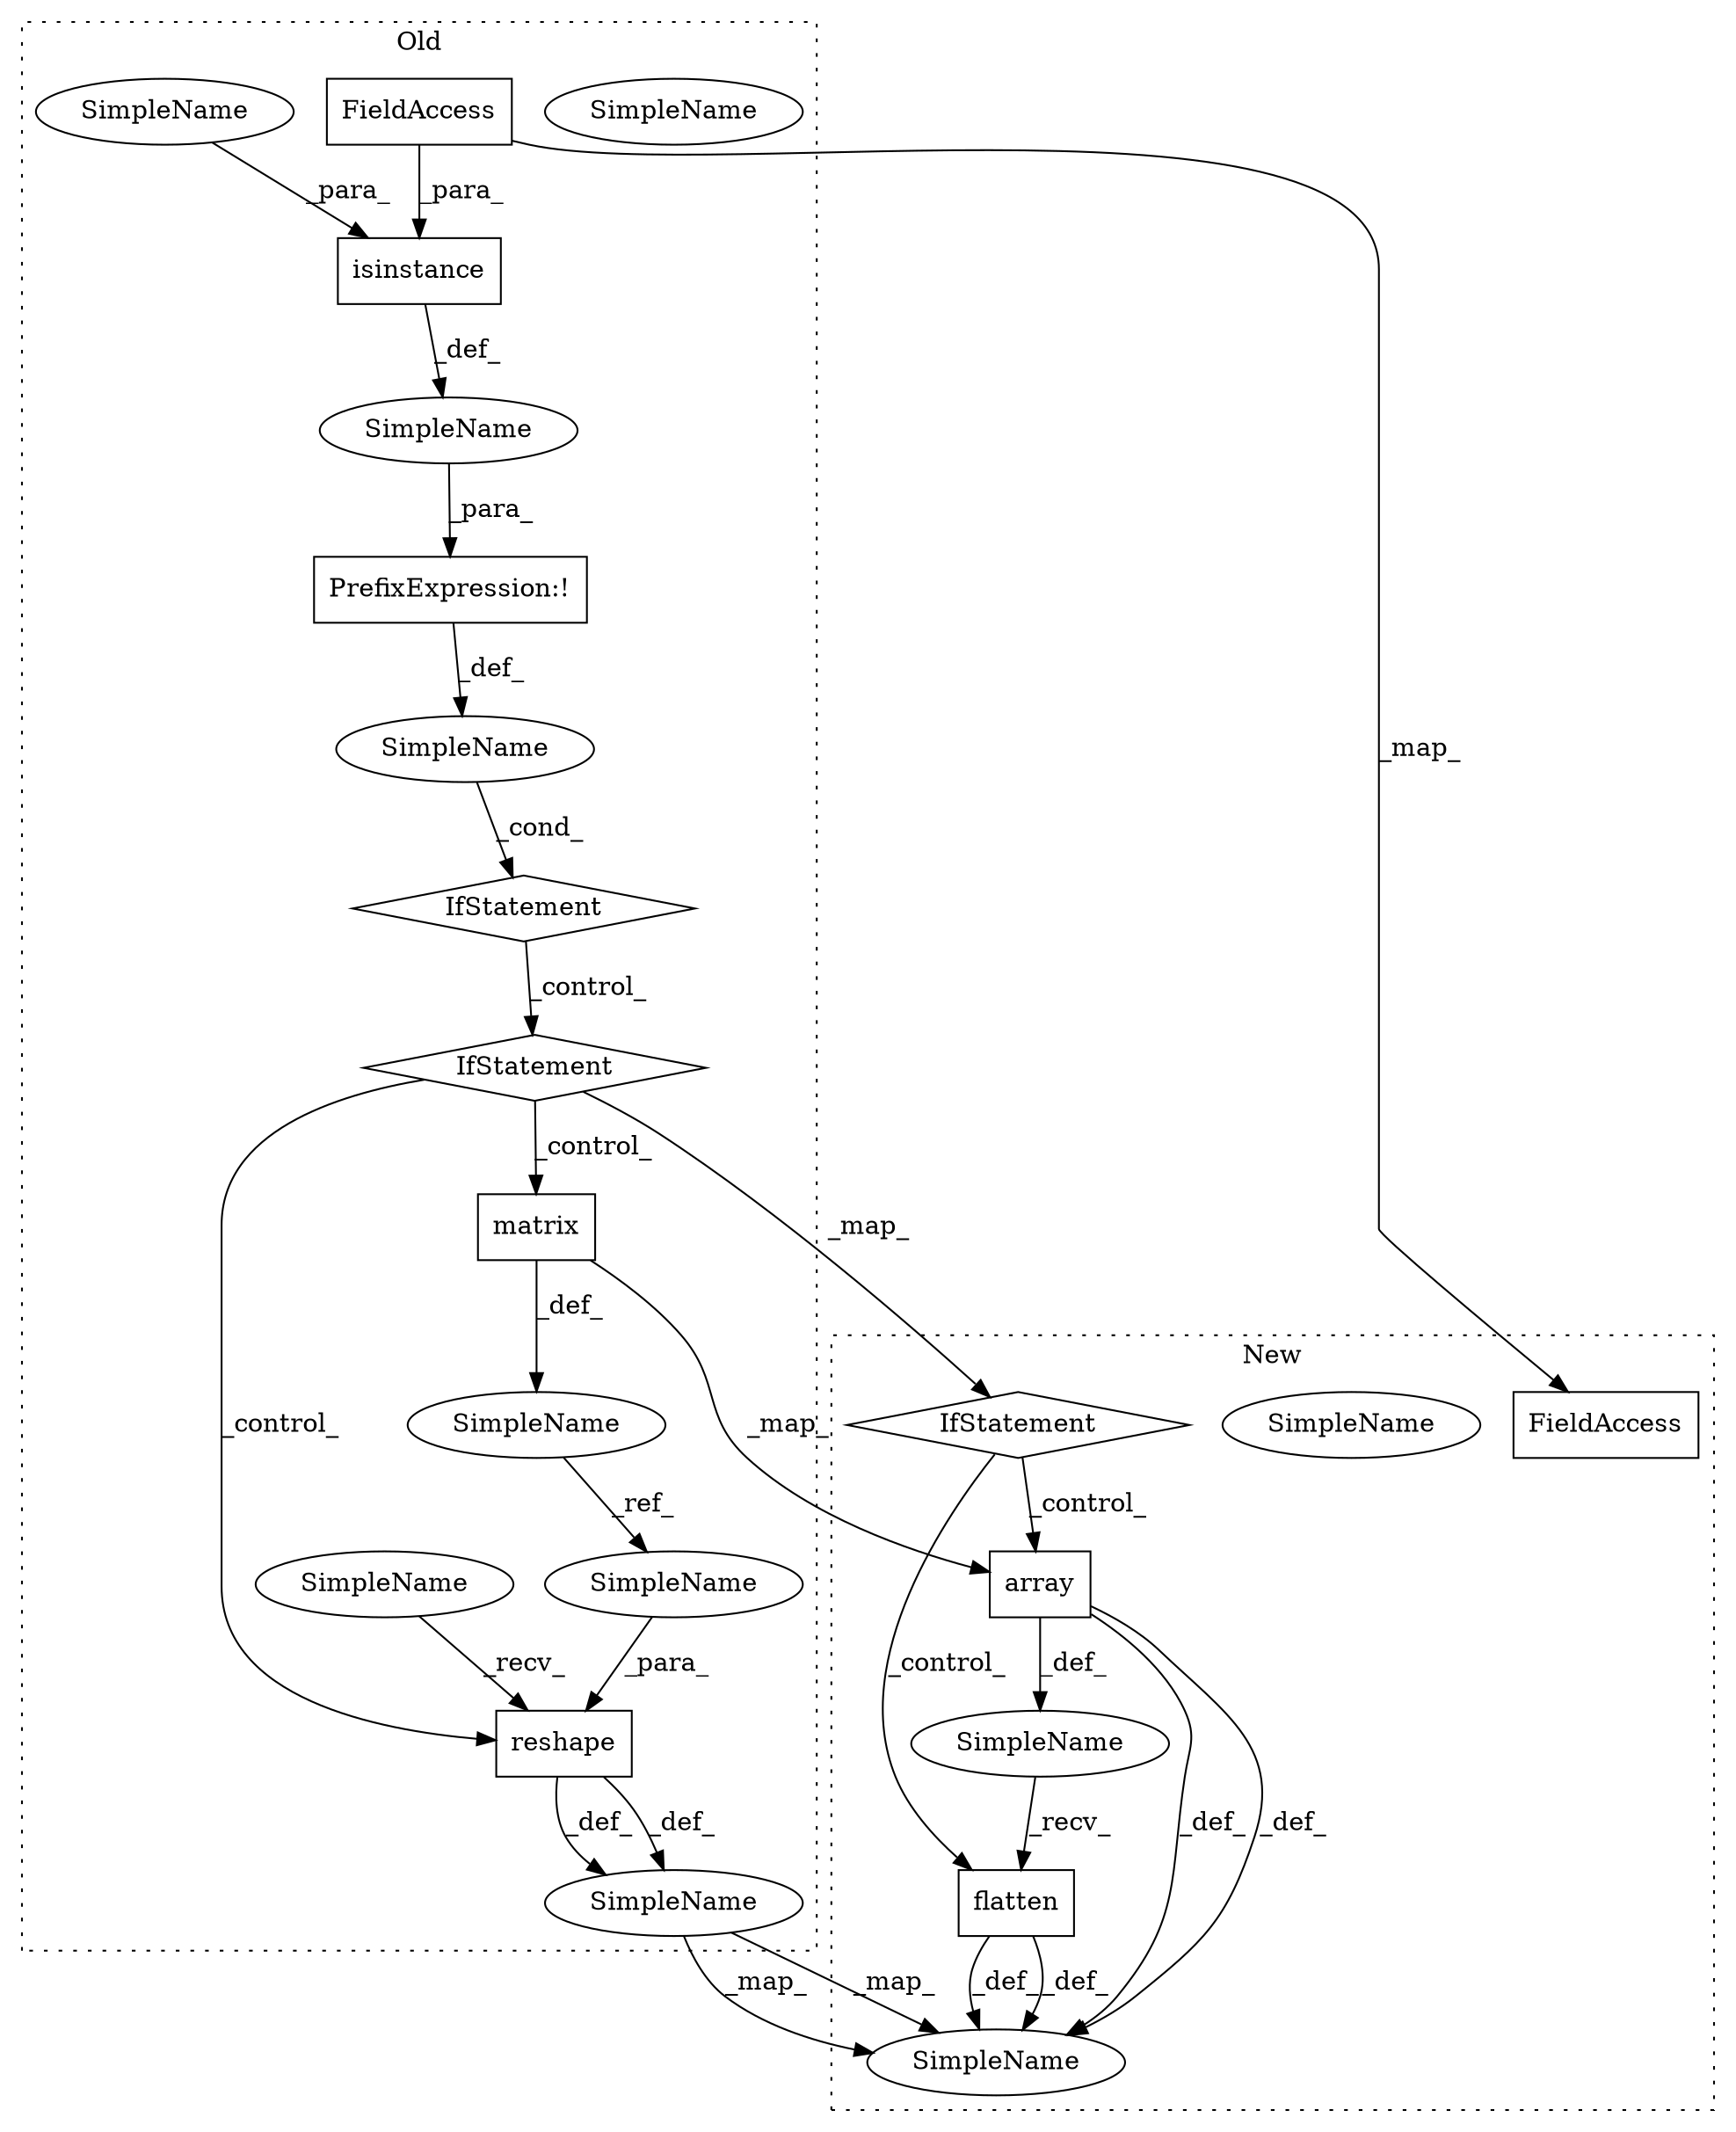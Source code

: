 digraph G {
subgraph cluster0 {
1 [label="matrix" a="32" s="2308,2320" l="7,1" shape="box"];
5 [label="IfStatement" a="25" s="2141,2257" l="4,2" shape="diamond"];
7 [label="IfStatement" a="25" s="2096,2131" l="4,2" shape="diamond"];
8 [label="SimpleName" a="42" s="" l="" shape="ellipse"];
9 [label="SimpleName" a="42" s="2487" l="5" shape="ellipse"];
12 [label="SimpleName" a="42" s="2487" l="5" shape="ellipse"];
13 [label="PrefixExpression:!" a="38" s="2100" l="1" shape="box"];
14 [label="SimpleName" a="42" s="" l="" shape="ellipse"];
15 [label="reshape" a="32" s="2343,2386" l="8,2" shape="box"];
16 [label="SimpleName" a="42" s="2296" l="5" shape="ellipse"];
17 [label="isinstance" a="32" s="2101,2130" l="11,1" shape="box"];
18 [label="FieldAccess" a="22" s="2118" l="12" shape="box"];
20 [label="SimpleName" a="42" s="2351" l="5" shape="ellipse"];
21 [label="SimpleName" a="42" s="2112" l="5" shape="ellipse"];
22 [label="SimpleName" a="42" s="2337" l="5" shape="ellipse"];
label = "Old";
style="dotted";
}
subgraph cluster1 {
2 [label="array" a="32" s="2041,2052" l="6,1" shape="box"];
3 [label="SimpleName" a="42" s="" l="" shape="ellipse"];
4 [label="flatten" a="32" s="2054" l="9" shape="box"];
6 [label="IfStatement" a="25" s="1880,2019" l="4,2" shape="diamond"];
10 [label="SimpleName" a="42" s="2071" l="5" shape="ellipse"];
11 [label="SimpleName" a="42" s="2071" l="5" shape="ellipse"];
19 [label="FieldAccess" a="22" s="1906" l="12" shape="box"];
label = "New";
style="dotted";
}
1 -> 2 [label="_map_"];
1 -> 16 [label="_def_"];
2 -> 3 [label="_def_"];
2 -> 11 [label="_def_"];
2 -> 11 [label="_def_"];
3 -> 4 [label="_recv_"];
4 -> 11 [label="_def_"];
4 -> 11 [label="_def_"];
5 -> 15 [label="_control_"];
5 -> 1 [label="_control_"];
5 -> 6 [label="_map_"];
6 -> 4 [label="_control_"];
6 -> 2 [label="_control_"];
7 -> 5 [label="_control_"];
8 -> 7 [label="_cond_"];
12 -> 11 [label="_map_"];
12 -> 11 [label="_map_"];
13 -> 8 [label="_def_"];
14 -> 13 [label="_para_"];
15 -> 12 [label="_def_"];
15 -> 12 [label="_def_"];
16 -> 20 [label="_ref_"];
17 -> 14 [label="_def_"];
18 -> 19 [label="_map_"];
18 -> 17 [label="_para_"];
20 -> 15 [label="_para_"];
21 -> 17 [label="_para_"];
22 -> 15 [label="_recv_"];
}